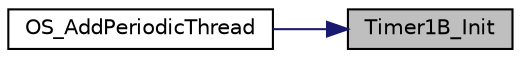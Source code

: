 digraph "Timer1B_Init"
{
 // LATEX_PDF_SIZE
  edge [fontname="Helvetica",fontsize="10",labelfontname="Helvetica",labelfontsize="10"];
  node [fontname="Helvetica",fontsize="10",shape=record];
  rankdir="RL";
  Node1 [label="Timer1B_Init",height=0.2,width=0.4,color="black", fillcolor="grey75", style="filled", fontcolor="black",tooltip=" "];
  Node1 -> Node2 [dir="back",color="midnightblue",fontsize="10",style="solid",fontname="Helvetica"];
  Node2 [label="OS_AddPeriodicThread",height=0.2,width=0.4,color="black", fillcolor="white", style="filled",URL="$_o_s_8c.html#a11987152f9e3687cf35e7aa94793f1fc",tooltip="Adds periodic background thread. Cannot spin, sleep, die, rest, etc. cause it's ISR,..."];
}
